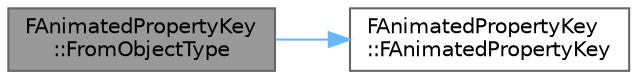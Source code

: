 digraph "FAnimatedPropertyKey::FromObjectType"
{
 // INTERACTIVE_SVG=YES
 // LATEX_PDF_SIZE
  bgcolor="transparent";
  edge [fontname=Helvetica,fontsize=10,labelfontname=Helvetica,labelfontsize=10];
  node [fontname=Helvetica,fontsize=10,shape=box,height=0.2,width=0.4];
  rankdir="LR";
  Node1 [id="Node000001",label="FAnimatedPropertyKey\l::FromObjectType",height=0.2,width=0.4,color="gray40", fillcolor="grey60", style="filled", fontcolor="black",tooltip=" "];
  Node1 -> Node2 [id="edge1_Node000001_Node000002",color="steelblue1",style="solid",tooltip=" "];
  Node2 [id="Node000002",label="FAnimatedPropertyKey\l::FAnimatedPropertyKey",height=0.2,width=0.4,color="grey40", fillcolor="white", style="filled",URL="$d0/dbe/structFAnimatedPropertyKey.html#a4bfed20a732f78b60cd93f2662c710a5",tooltip=" "];
}
